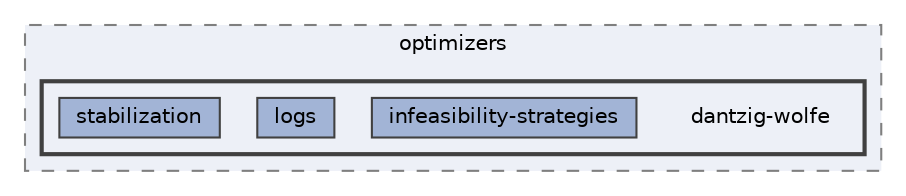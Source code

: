 digraph "/home/runner/work/idol/idol/lib/include/idol/mixed-integer/optimizers/dantzig-wolfe"
{
 // LATEX_PDF_SIZE
  bgcolor="transparent";
  edge [fontname=Helvetica,fontsize=10,labelfontname=Helvetica,labelfontsize=10];
  node [fontname=Helvetica,fontsize=10,shape=box,height=0.2,width=0.4];
  compound=true
  subgraph clusterdir_527686a1d7c084cc400f3ed42c08b3ea {
    graph [ bgcolor="#edf0f7", pencolor="grey50", label="optimizers", fontname=Helvetica,fontsize=10 style="filled,dashed", URL="dir_527686a1d7c084cc400f3ed42c08b3ea.html",tooltip=""]
  subgraph clusterdir_8d66e45d40e1172f9d7866d8e70b1382 {
    graph [ bgcolor="#edf0f7", pencolor="grey25", label="", fontname=Helvetica,fontsize=10 style="filled,bold", URL="dir_8d66e45d40e1172f9d7866d8e70b1382.html",tooltip=""]
    dir_8d66e45d40e1172f9d7866d8e70b1382 [shape=plaintext, label="dantzig-wolfe"];
  dir_edb65619399f7285655f8e60d24c912f [label="infeasibility-strategies", fillcolor="#a2b4d6", color="grey25", style="filled", URL="dir_edb65619399f7285655f8e60d24c912f.html",tooltip=""];
  dir_76f6d11a12661c4e95c83d1f220cda96 [label="logs", fillcolor="#a2b4d6", color="grey25", style="filled", URL="dir_76f6d11a12661c4e95c83d1f220cda96.html",tooltip=""];
  dir_64bb53bb5f8ee5d6ab76f725651f3820 [label="stabilization", fillcolor="#a2b4d6", color="grey25", style="filled", URL="dir_64bb53bb5f8ee5d6ab76f725651f3820.html",tooltip=""];
  }
  }
}

